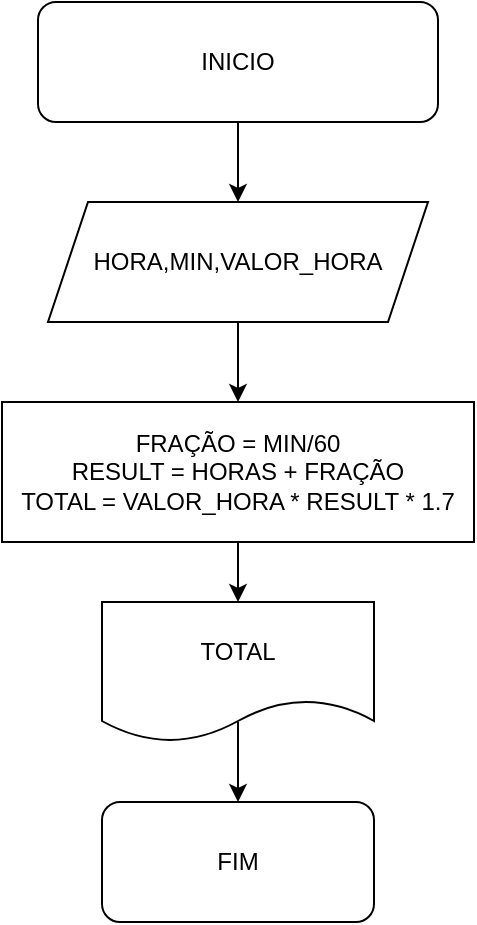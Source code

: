 <mxfile version="14.5.10" type="device"><diagram id="AYZWtxdtiT1GCXmJePCC" name="Page-1"><mxGraphModel dx="868" dy="450" grid="1" gridSize="10" guides="1" tooltips="1" connect="1" arrows="1" fold="1" page="1" pageScale="1" pageWidth="827" pageHeight="1169" math="0" shadow="0"><root><mxCell id="0"/><mxCell id="1" parent="0"/><mxCell id="ydfO2iygZ_kLpVFmZ8Kx-7" style="edgeStyle=orthogonalEdgeStyle;rounded=0;orthogonalLoop=1;jettySize=auto;html=1;entryX=0.5;entryY=0;entryDx=0;entryDy=0;" edge="1" parent="1" source="ydfO2iygZ_kLpVFmZ8Kx-1" target="ydfO2iygZ_kLpVFmZ8Kx-2"><mxGeometry relative="1" as="geometry"/></mxCell><mxCell id="ydfO2iygZ_kLpVFmZ8Kx-1" value="INICIO" style="rounded=1;whiteSpace=wrap;html=1;" vertex="1" parent="1"><mxGeometry x="314" y="520" width="200" height="60" as="geometry"/></mxCell><mxCell id="ydfO2iygZ_kLpVFmZ8Kx-9" style="edgeStyle=orthogonalEdgeStyle;rounded=0;orthogonalLoop=1;jettySize=auto;html=1;entryX=0.5;entryY=0;entryDx=0;entryDy=0;" edge="1" parent="1" source="ydfO2iygZ_kLpVFmZ8Kx-2" target="ydfO2iygZ_kLpVFmZ8Kx-8"><mxGeometry relative="1" as="geometry"/></mxCell><mxCell id="ydfO2iygZ_kLpVFmZ8Kx-2" value="HORA,MIN,VALOR_HORA" style="shape=parallelogram;perimeter=parallelogramPerimeter;whiteSpace=wrap;html=1;fixedSize=1;" vertex="1" parent="1"><mxGeometry x="319" y="620" width="190" height="60" as="geometry"/></mxCell><mxCell id="ydfO2iygZ_kLpVFmZ8Kx-12" style="edgeStyle=orthogonalEdgeStyle;rounded=0;orthogonalLoop=1;jettySize=auto;html=1;" edge="1" parent="1" source="ydfO2iygZ_kLpVFmZ8Kx-8"><mxGeometry relative="1" as="geometry"><mxPoint x="414" y="820" as="targetPoint"/></mxGeometry></mxCell><mxCell id="ydfO2iygZ_kLpVFmZ8Kx-8" value="FRAÇÃO = MIN/60&lt;br&gt;RESULT = HORAS + FRAÇÃO&lt;br&gt;TOTAL = VALOR_HORA * RESULT * 1.7" style="rounded=0;whiteSpace=wrap;html=1;" vertex="1" parent="1"><mxGeometry x="296" y="720" width="236" height="70" as="geometry"/></mxCell><mxCell id="ydfO2iygZ_kLpVFmZ8Kx-22" style="edgeStyle=orthogonalEdgeStyle;rounded=0;orthogonalLoop=1;jettySize=auto;html=1;entryX=0.5;entryY=0;entryDx=0;entryDy=0;exitX=0.5;exitY=0.857;exitDx=0;exitDy=0;exitPerimeter=0;" edge="1" parent="1" source="ydfO2iygZ_kLpVFmZ8Kx-14" target="ydfO2iygZ_kLpVFmZ8Kx-15"><mxGeometry relative="1" as="geometry"/></mxCell><mxCell id="ydfO2iygZ_kLpVFmZ8Kx-14" value="TOTAL" style="shape=document;whiteSpace=wrap;html=1;boundedLbl=1;" vertex="1" parent="1"><mxGeometry x="346" y="820" width="136" height="70" as="geometry"/></mxCell><mxCell id="ydfO2iygZ_kLpVFmZ8Kx-15" value="FIM" style="rounded=1;whiteSpace=wrap;html=1;" vertex="1" parent="1"><mxGeometry x="346" y="920" width="136" height="60" as="geometry"/></mxCell></root></mxGraphModel></diagram></mxfile>